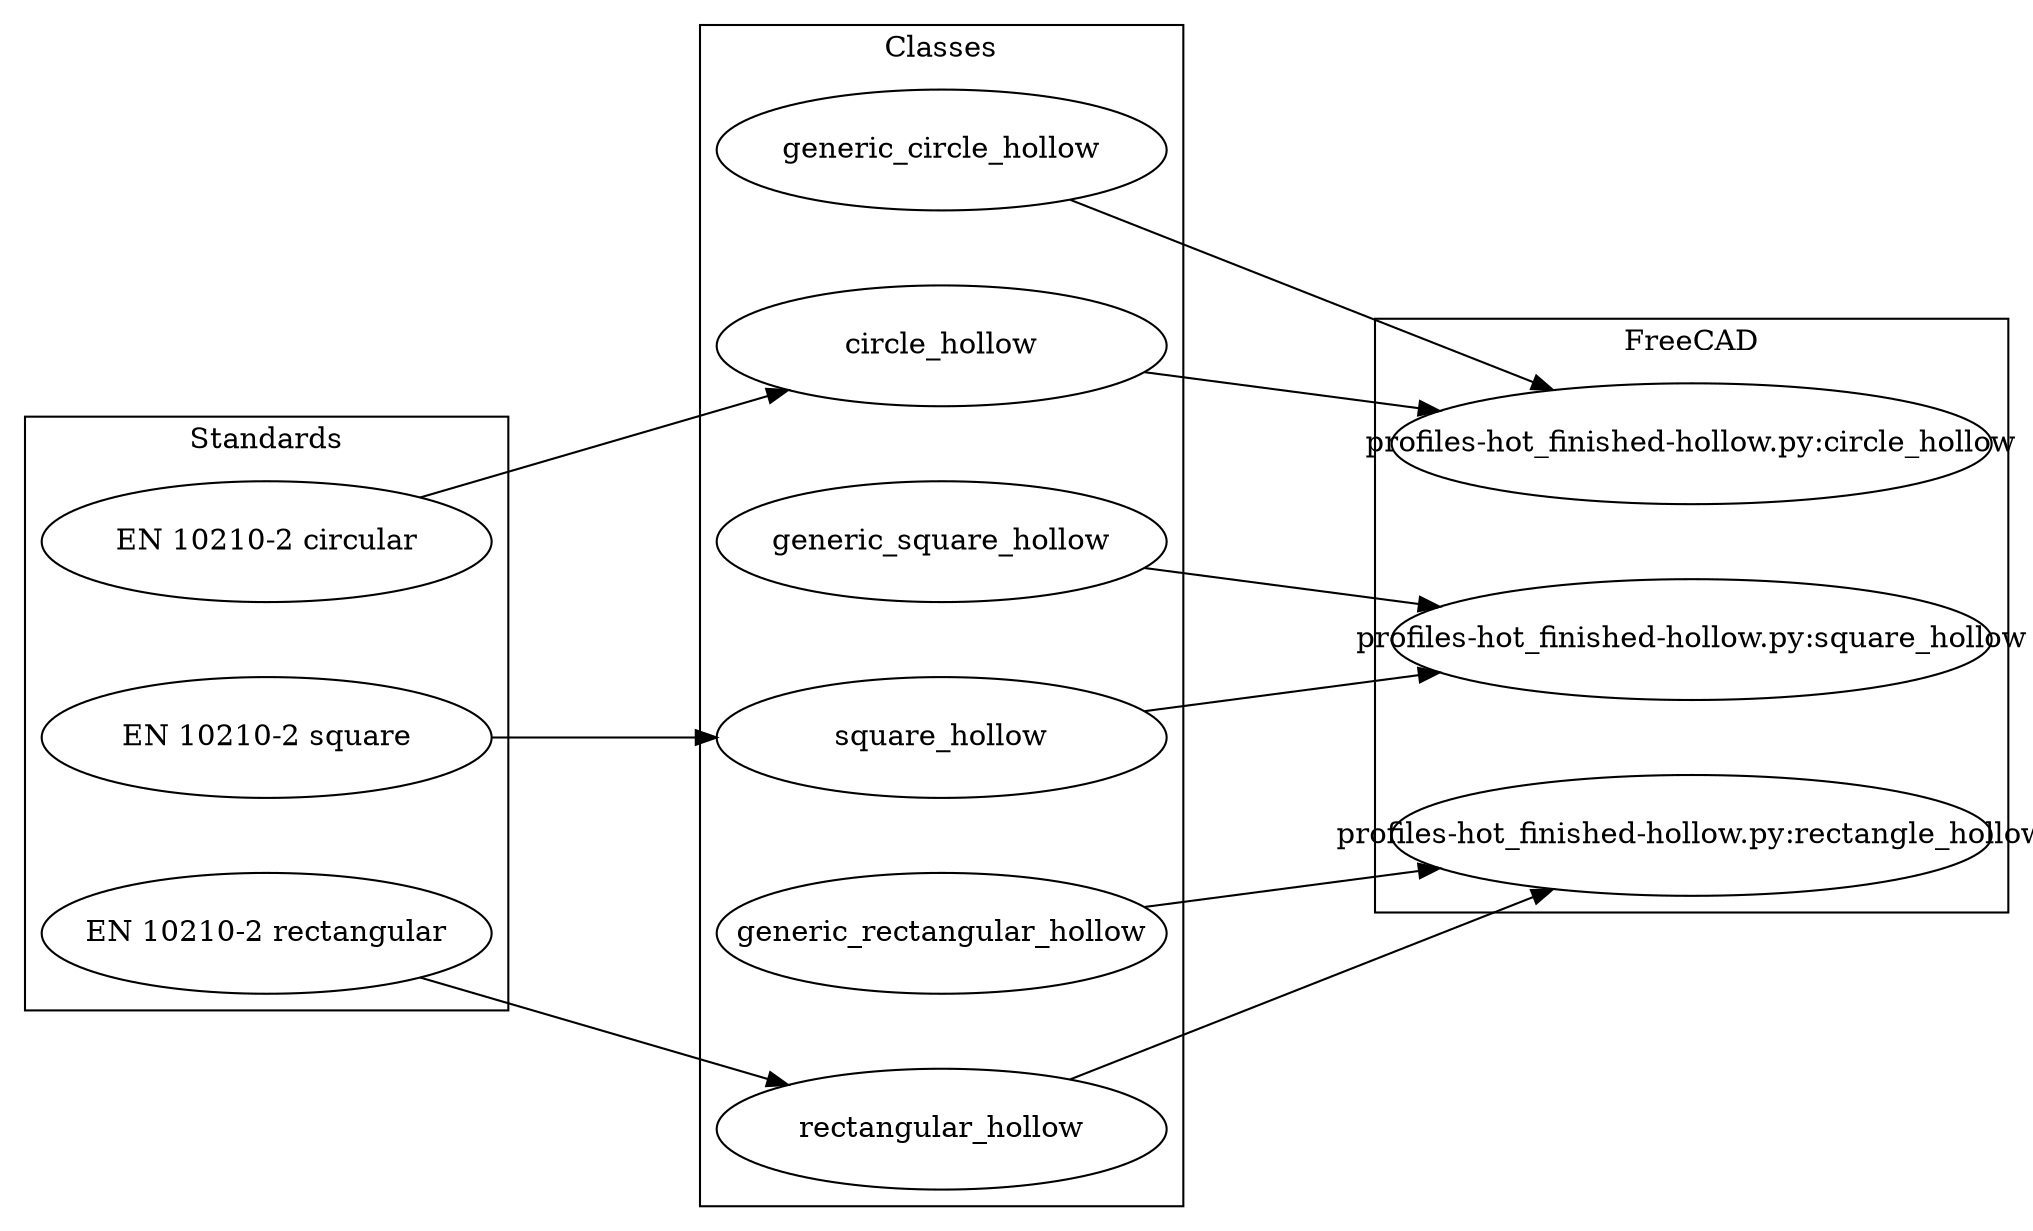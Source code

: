 digraph G {
rankdir=LR; nodesep=0.5; ranksep=1.5;splines=polyline;
subgraph cluster_cl {
label="Classes";
"generic_circle_hollow" [width=3, height=0.8, fixedsize=true];
"generic_square_hollow" [width=3, height=0.8, fixedsize=true];
"generic_rectangular_hollow" [width=3, height=0.8, fixedsize=true];
"circle_hollow" [width=3, height=0.8, fixedsize=true];
"square_hollow" [width=3, height=0.8, fixedsize=true];
"rectangular_hollow" [width=3, height=0.8, fixedsize=true];
}
subgraph cluster_std {
label="Standards";
"EN 10210-2 circular" [width=3, height=0.8, fixedsize=true];
"EN 10210-2 square" [width=3, height=0.8, fixedsize=true];
"EN 10210-2 rectangular" [width=3, height=0.8, fixedsize=true];
}
subgraph cluster_fcd {
label="FreeCAD";
"profiles-hot_finished-hollow.py:circle_hollow" [width=4, height=0.8, fixedsize=true];
"profiles-hot_finished-hollow.py:square_hollow" [width=4, height=0.8, fixedsize=true];
"profiles-hot_finished-hollow.py:rectangle_hollow" [width=4, height=0.8, fixedsize=true];
"profiles-hot_finished-hollow.py:circle_hollow" [width=4, height=0.8, fixedsize=true];
"profiles-hot_finished-hollow.py:square_hollow" [width=4, height=0.8, fixedsize=true];
"profiles-hot_finished-hollow.py:rectangle_hollow" [width=4, height=0.8, fixedsize=true];
}
subgraph cluster_ocd {
label="OpenSCAD";
}
"generic_circle_hollow" -> "profiles-hot_finished-hollow.py:circle_hollow";
"generic_square_hollow" -> "profiles-hot_finished-hollow.py:square_hollow";
"generic_rectangular_hollow" -> "profiles-hot_finished-hollow.py:rectangle_hollow";
"circle_hollow" -> "profiles-hot_finished-hollow.py:circle_hollow";
"EN 10210-2 circular" -> "circle_hollow";
"square_hollow" -> "profiles-hot_finished-hollow.py:square_hollow";
"EN 10210-2 square" -> "square_hollow";
"rectangular_hollow" -> "profiles-hot_finished-hollow.py:rectangle_hollow";
"EN 10210-2 rectangular" -> "rectangular_hollow";
}